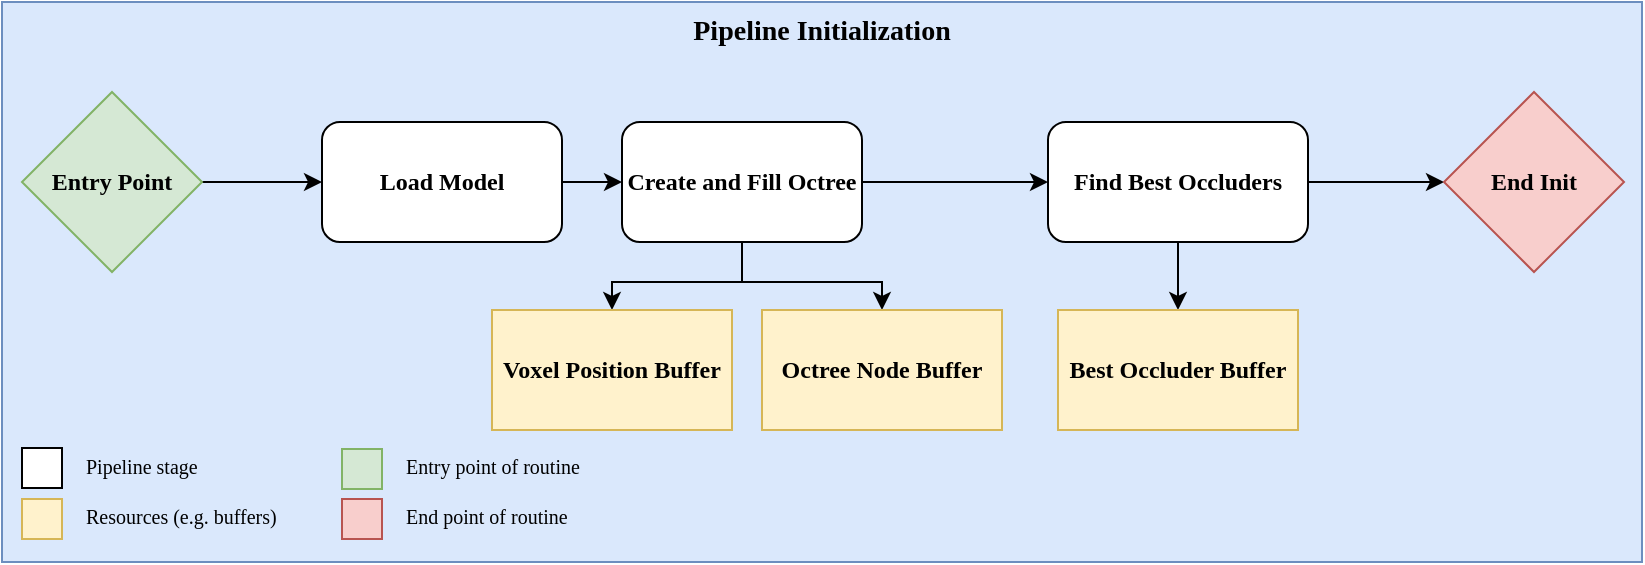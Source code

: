 <mxfile version="24.7.1" type="device" pages="3">
  <diagram name="Pipeline Init" id="s8EyHswmJlwBS4ZVKl2n">
    <mxGraphModel dx="1831" dy="637" grid="1" gridSize="10" guides="1" tooltips="1" connect="1" arrows="1" fold="1" page="1" pageScale="1" pageWidth="827" pageHeight="1169" math="0" shadow="0">
      <root>
        <mxCell id="0" />
        <mxCell id="1" parent="0" />
        <mxCell id="OjHFjzKjsaAXr-ZGQnza-13" value="&lt;b&gt;&lt;font style=&quot;font-size: 14px;&quot; face=&quot;Lexend&quot;&gt;Pipeline Initialization&lt;/font&gt;&lt;/b&gt;" style="rounded=0;whiteSpace=wrap;html=1;fillColor=#dae8fc;strokeColor=#6c8ebf;verticalAlign=top;" vertex="1" parent="1">
          <mxGeometry x="-50" y="100" width="820" height="280" as="geometry" />
        </mxCell>
        <mxCell id="OjHFjzKjsaAXr-ZGQnza-5" value="" style="edgeStyle=orthogonalEdgeStyle;rounded=0;orthogonalLoop=1;jettySize=auto;html=1;" edge="1" parent="1" source="OjHFjzKjsaAXr-ZGQnza-1" target="OjHFjzKjsaAXr-ZGQnza-4">
          <mxGeometry relative="1" as="geometry" />
        </mxCell>
        <mxCell id="OjHFjzKjsaAXr-ZGQnza-10" value="" style="edgeStyle=orthogonalEdgeStyle;rounded=0;orthogonalLoop=1;jettySize=auto;html=1;" edge="1" parent="1" source="OjHFjzKjsaAXr-ZGQnza-1" target="OjHFjzKjsaAXr-ZGQnza-9">
          <mxGeometry relative="1" as="geometry" />
        </mxCell>
        <mxCell id="OjHFjzKjsaAXr-ZGQnza-12" style="edgeStyle=orthogonalEdgeStyle;rounded=0;orthogonalLoop=1;jettySize=auto;html=1;entryX=0.5;entryY=0;entryDx=0;entryDy=0;" edge="1" parent="1" source="OjHFjzKjsaAXr-ZGQnza-1" target="OjHFjzKjsaAXr-ZGQnza-11">
          <mxGeometry relative="1" as="geometry" />
        </mxCell>
        <mxCell id="OjHFjzKjsaAXr-ZGQnza-1" value="&lt;b&gt;&lt;font data-font-src=&quot;https://fonts.googleapis.com/css?family=Lexend&quot; face=&quot;Lexend&quot;&gt;Create and Fill Octree&lt;/font&gt;&lt;/b&gt;" style="rounded=1;whiteSpace=wrap;html=1;" vertex="1" parent="1">
          <mxGeometry x="260" y="160" width="120" height="60" as="geometry" />
        </mxCell>
        <mxCell id="OjHFjzKjsaAXr-ZGQnza-3" value="" style="edgeStyle=orthogonalEdgeStyle;rounded=0;orthogonalLoop=1;jettySize=auto;html=1;" edge="1" parent="1" source="OjHFjzKjsaAXr-ZGQnza-2" target="OjHFjzKjsaAXr-ZGQnza-1">
          <mxGeometry relative="1" as="geometry" />
        </mxCell>
        <mxCell id="OjHFjzKjsaAXr-ZGQnza-2" value="&lt;b&gt;&lt;font data-font-src=&quot;https://fonts.googleapis.com/css?family=Lexend&quot; face=&quot;Lexend&quot;&gt;Load Model&lt;/font&gt;&lt;/b&gt;" style="rounded=1;whiteSpace=wrap;html=1;" vertex="1" parent="1">
          <mxGeometry x="110" y="160" width="120" height="60" as="geometry" />
        </mxCell>
        <mxCell id="OjHFjzKjsaAXr-ZGQnza-8" style="edgeStyle=orthogonalEdgeStyle;rounded=0;orthogonalLoop=1;jettySize=auto;html=1;entryX=0.5;entryY=0;entryDx=0;entryDy=0;" edge="1" parent="1" source="OjHFjzKjsaAXr-ZGQnza-4" target="OjHFjzKjsaAXr-ZGQnza-7">
          <mxGeometry relative="1" as="geometry" />
        </mxCell>
        <mxCell id="kxgsmtMLmNuD3zFdJa81-3" value="" style="edgeStyle=orthogonalEdgeStyle;rounded=0;orthogonalLoop=1;jettySize=auto;html=1;" edge="1" parent="1" source="OjHFjzKjsaAXr-ZGQnza-4" target="kxgsmtMLmNuD3zFdJa81-1">
          <mxGeometry relative="1" as="geometry" />
        </mxCell>
        <mxCell id="OjHFjzKjsaAXr-ZGQnza-4" value="&lt;b&gt;&lt;font data-font-src=&quot;https://fonts.googleapis.com/css?family=Lexend&quot; face=&quot;Lexend&quot;&gt;Find Best Occluders&lt;/font&gt;&lt;/b&gt;" style="rounded=1;whiteSpace=wrap;html=1;" vertex="1" parent="1">
          <mxGeometry x="473" y="160" width="130" height="60" as="geometry" />
        </mxCell>
        <mxCell id="OjHFjzKjsaAXr-ZGQnza-7" value="&lt;font face=&quot;Lexend&quot;&gt;&lt;b&gt;Best Occluder Buffer&lt;/b&gt;&lt;/font&gt;" style="rounded=0;whiteSpace=wrap;html=1;fillColor=#fff2cc;strokeColor=#d6b656;" vertex="1" parent="1">
          <mxGeometry x="478" y="254" width="120" height="60" as="geometry" />
        </mxCell>
        <mxCell id="OjHFjzKjsaAXr-ZGQnza-9" value="&lt;font face=&quot;Lexend&quot;&gt;&lt;b&gt;Voxel Position Buffer&lt;/b&gt;&lt;/font&gt;" style="rounded=0;whiteSpace=wrap;html=1;fillColor=#fff2cc;strokeColor=#d6b656;" vertex="1" parent="1">
          <mxGeometry x="195" y="254" width="120" height="60" as="geometry" />
        </mxCell>
        <mxCell id="OjHFjzKjsaAXr-ZGQnza-11" value="&lt;font face=&quot;Lexend&quot;&gt;&lt;b&gt;Octree Node Buffer&lt;/b&gt;&lt;/font&gt;" style="rounded=0;whiteSpace=wrap;html=1;fillColor=#fff2cc;strokeColor=#d6b656;" vertex="1" parent="1">
          <mxGeometry x="330" y="254" width="120" height="60" as="geometry" />
        </mxCell>
        <mxCell id="OjHFjzKjsaAXr-ZGQnza-16" style="edgeStyle=orthogonalEdgeStyle;rounded=0;orthogonalLoop=1;jettySize=auto;html=1;entryX=0;entryY=0.5;entryDx=0;entryDy=0;" edge="1" parent="1" source="OjHFjzKjsaAXr-ZGQnza-15" target="OjHFjzKjsaAXr-ZGQnza-2">
          <mxGeometry relative="1" as="geometry" />
        </mxCell>
        <mxCell id="OjHFjzKjsaAXr-ZGQnza-15" value="&lt;font data-font-src=&quot;https://fonts.googleapis.com/css?family=Lexend&quot; face=&quot;Lexend&quot;&gt;&lt;b&gt;Entry Point&lt;/b&gt;&lt;/font&gt;" style="rhombus;whiteSpace=wrap;html=1;fillColor=#d5e8d4;strokeColor=#82b366;" vertex="1" parent="1">
          <mxGeometry x="-40" y="145" width="90" height="90" as="geometry" />
        </mxCell>
        <mxCell id="kxgsmtMLmNuD3zFdJa81-1" value="&lt;font data-font-src=&quot;https://fonts.googleapis.com/css?family=Lexend&quot; face=&quot;Lexend&quot;&gt;&lt;b&gt;End Init&lt;/b&gt;&lt;/font&gt;" style="rhombus;whiteSpace=wrap;html=1;fillColor=#f8cecc;strokeColor=#b85450;" vertex="1" parent="1">
          <mxGeometry x="671" y="145" width="90" height="90" as="geometry" />
        </mxCell>
        <mxCell id="B5mT4zEVgcLbJ1oBkHXF-1" value="" style="whiteSpace=wrap;html=1;aspect=fixed;fillColor=#fff2cc;strokeColor=#d6b656;" vertex="1" parent="1">
          <mxGeometry x="-40" y="348.5" width="20" height="20" as="geometry" />
        </mxCell>
        <mxCell id="B5mT4zEVgcLbJ1oBkHXF-2" value="" style="whiteSpace=wrap;html=1;aspect=fixed;fillColor=#d5e8d4;strokeColor=#82b366;" vertex="1" parent="1">
          <mxGeometry x="120" y="323.5" width="20" height="20" as="geometry" />
        </mxCell>
        <mxCell id="B5mT4zEVgcLbJ1oBkHXF-3" value="" style="whiteSpace=wrap;html=1;aspect=fixed;fillColor=#f8cecc;strokeColor=#b85450;" vertex="1" parent="1">
          <mxGeometry x="120" y="348.5" width="20" height="20" as="geometry" />
        </mxCell>
        <mxCell id="B5mT4zEVgcLbJ1oBkHXF-4" value="&lt;font style=&quot;font-size: 10px;&quot; data-font-src=&quot;https://fonts.googleapis.com/css?family=Lexend&quot; face=&quot;Lexend&quot;&gt;Resources (e.g. buffers)&lt;/font&gt;" style="text;html=1;align=left;verticalAlign=middle;whiteSpace=wrap;rounded=0;" vertex="1" parent="1">
          <mxGeometry x="-10" y="345.5" width="130" height="23" as="geometry" />
        </mxCell>
        <mxCell id="B5mT4zEVgcLbJ1oBkHXF-5" value="&lt;font style=&quot;font-size: 10px;&quot; data-font-src=&quot;https://fonts.googleapis.com/css?family=Lexend&quot; face=&quot;Lexend&quot;&gt;Entry point of routine&lt;/font&gt;" style="text;html=1;align=left;verticalAlign=middle;whiteSpace=wrap;rounded=0;" vertex="1" parent="1">
          <mxGeometry x="150" y="320.5" width="110" height="23" as="geometry" />
        </mxCell>
        <mxCell id="B5mT4zEVgcLbJ1oBkHXF-6" value="&lt;font style=&quot;font-size: 10px;&quot; data-font-src=&quot;https://fonts.googleapis.com/css?family=Lexend&quot; face=&quot;Lexend&quot;&gt;End point of routine&lt;/font&gt;" style="text;html=1;align=left;verticalAlign=middle;whiteSpace=wrap;rounded=0;" vertex="1" parent="1">
          <mxGeometry x="150" y="345.5" width="110" height="23" as="geometry" />
        </mxCell>
        <mxCell id="B5mT4zEVgcLbJ1oBkHXF-7" value="" style="whiteSpace=wrap;html=1;aspect=fixed;" vertex="1" parent="1">
          <mxGeometry x="-40" y="323" width="20" height="20" as="geometry" />
        </mxCell>
        <mxCell id="B5mT4zEVgcLbJ1oBkHXF-8" value="&lt;font style=&quot;font-size: 10px;&quot; data-font-src=&quot;https://fonts.googleapis.com/css?family=Lexend&quot; face=&quot;Lexend&quot;&gt;Pipeline stage&lt;/font&gt;" style="text;html=1;align=left;verticalAlign=middle;whiteSpace=wrap;rounded=0;" vertex="1" parent="1">
          <mxGeometry x="-10" y="320" width="130" height="23" as="geometry" />
        </mxCell>
      </root>
    </mxGraphModel>
  </diagram>
  <diagram id="qzJxNX6m_sxs_M4oYTDe" name="Render-Loop">
    <mxGraphModel dx="1193" dy="756" grid="1" gridSize="10" guides="1" tooltips="1" connect="1" arrows="1" fold="1" page="1" pageScale="1" pageWidth="827" pageHeight="1169" math="0" shadow="0">
      <root>
        <mxCell id="0" />
        <mxCell id="1" parent="0" />
        <mxCell id="jeYpNLzd9Fhykxu15r9t-1" value="&lt;b&gt;&lt;font style=&quot;font-size: 14px;&quot; face=&quot;Lexend&quot;&gt;Render-Loop&lt;/font&gt;&lt;/b&gt;" style="rounded=0;whiteSpace=wrap;html=1;fillColor=#dae8fc;strokeColor=#6c8ebf;verticalAlign=top;" vertex="1" parent="1">
          <mxGeometry x="60" y="140" width="850" height="380" as="geometry" />
        </mxCell>
        <mxCell id="jeYpNLzd9Fhykxu15r9t-2" value="" style="edgeStyle=orthogonalEdgeStyle;rounded=0;orthogonalLoop=1;jettySize=auto;html=1;" edge="1" parent="1" source="jeYpNLzd9Fhykxu15r9t-3" target="jeYpNLzd9Fhykxu15r9t-5">
          <mxGeometry relative="1" as="geometry" />
        </mxCell>
        <mxCell id="jeYpNLzd9Fhykxu15r9t-3" value="&lt;b&gt;&lt;font data-font-src=&quot;https://fonts.googleapis.com/css?family=Lexend&quot; face=&quot;Lexend&quot;&gt;Begin Frame&lt;/font&gt;&lt;/b&gt;" style="rhombus;whiteSpace=wrap;html=1;fillColor=#d5e8d4;strokeColor=#82b366;" vertex="1" parent="1">
          <mxGeometry x="75" y="220" width="95" height="95" as="geometry" />
        </mxCell>
        <mxCell id="jeYpNLzd9Fhykxu15r9t-4" value="" style="edgeStyle=orthogonalEdgeStyle;rounded=0;orthogonalLoop=1;jettySize=auto;html=1;" edge="1" parent="1" source="jeYpNLzd9Fhykxu15r9t-5" target="jeYpNLzd9Fhykxu15r9t-7">
          <mxGeometry relative="1" as="geometry" />
        </mxCell>
        <mxCell id="jeYpNLzd9Fhykxu15r9t-5" value="&lt;font face=&quot;Lexend&quot;&gt;&lt;b&gt;Depth Pre-Pass&lt;/b&gt;&lt;/font&gt;" style="rounded=1;whiteSpace=wrap;html=1;" vertex="1" parent="1">
          <mxGeometry x="230" y="237.5" width="120" height="60" as="geometry" />
        </mxCell>
        <mxCell id="jeYpNLzd9Fhykxu15r9t-6" value="" style="edgeStyle=orthogonalEdgeStyle;rounded=0;orthogonalLoop=1;jettySize=auto;html=1;" edge="1" parent="1" source="jeYpNLzd9Fhykxu15r9t-7" target="jeYpNLzd9Fhykxu15r9t-9">
          <mxGeometry relative="1" as="geometry" />
        </mxCell>
        <mxCell id="kbrqKADouflPHe1mUyW6-5" style="edgeStyle=orthogonalEdgeStyle;rounded=0;orthogonalLoop=1;jettySize=auto;html=1;entryX=0.5;entryY=0;entryDx=0;entryDy=0;" edge="1" parent="1" source="jeYpNLzd9Fhykxu15r9t-7" target="kbrqKADouflPHe1mUyW6-2">
          <mxGeometry relative="1" as="geometry">
            <Array as="points">
              <mxPoint x="450" y="310" />
              <mxPoint x="135" y="310" />
            </Array>
          </mxGeometry>
        </mxCell>
        <mxCell id="jeYpNLzd9Fhykxu15r9t-7" value="&lt;font face=&quot;Lexend&quot;&gt;&lt;b&gt;HiZ-Creation&lt;/b&gt;&lt;/font&gt;" style="rounded=1;whiteSpace=wrap;html=1;" vertex="1" parent="1">
          <mxGeometry x="390" y="237.5" width="120" height="60" as="geometry" />
        </mxCell>
        <mxCell id="jeYpNLzd9Fhykxu15r9t-8" style="edgeStyle=orthogonalEdgeStyle;rounded=0;orthogonalLoop=1;jettySize=auto;html=1;entryX=0;entryY=0.5;entryDx=0;entryDy=0;" edge="1" parent="1" source="jeYpNLzd9Fhykxu15r9t-9" target="jeYpNLzd9Fhykxu15r9t-11">
          <mxGeometry relative="1" as="geometry">
            <Array as="points">
              <mxPoint x="620" y="320" />
              <mxPoint x="210" y="320" />
              <mxPoint x="210" y="370" />
            </Array>
          </mxGeometry>
        </mxCell>
        <mxCell id="jeYpNLzd9Fhykxu15r9t-9" value="&lt;font face=&quot;Lexend&quot;&gt;&lt;b&gt;Invoke Amplification Shader&lt;/b&gt;&lt;/font&gt;" style="rounded=1;whiteSpace=wrap;html=1;" vertex="1" parent="1">
          <mxGeometry x="560" y="237.5" width="120" height="60" as="geometry" />
        </mxCell>
        <mxCell id="kbrqKADouflPHe1mUyW6-21" value="" style="edgeStyle=orthogonalEdgeStyle;rounded=0;orthogonalLoop=1;jettySize=auto;html=1;" edge="1" parent="1" source="jeYpNLzd9Fhykxu15r9t-11" target="kbrqKADouflPHe1mUyW6-20">
          <mxGeometry relative="1" as="geometry" />
        </mxCell>
        <mxCell id="jeYpNLzd9Fhykxu15r9t-11" value="&lt;font face=&quot;Lexend&quot;&gt;&lt;b&gt;View-Frustum- &amp;amp; Occlusion-Culling&lt;/b&gt;&lt;/font&gt;" style="rounded=1;whiteSpace=wrap;html=1;" vertex="1" parent="1">
          <mxGeometry x="230" y="340" width="120" height="60" as="geometry" />
        </mxCell>
        <mxCell id="jeYpNLzd9Fhykxu15r9t-12" value="" style="edgeStyle=orthogonalEdgeStyle;rounded=0;orthogonalLoop=1;jettySize=auto;html=1;" edge="1" parent="1" source="jeYpNLzd9Fhykxu15r9t-13" target="jeYpNLzd9Fhykxu15r9t-15">
          <mxGeometry relative="1" as="geometry" />
        </mxCell>
        <mxCell id="jeYpNLzd9Fhykxu15r9t-13" value="&lt;font face=&quot;Lexend&quot;&gt;&lt;b&gt;Invoke Mesh Shader&lt;/b&gt;&lt;/font&gt;" style="rounded=1;whiteSpace=wrap;html=1;" vertex="1" parent="1">
          <mxGeometry x="450" y="340" width="120" height="60" as="geometry" />
        </mxCell>
        <mxCell id="jeYpNLzd9Fhykxu15r9t-14" value="" style="edgeStyle=orthogonalEdgeStyle;rounded=0;orthogonalLoop=1;jettySize=auto;html=1;" edge="1" parent="1" source="jeYpNLzd9Fhykxu15r9t-15" target="jeYpNLzd9Fhykxu15r9t-16">
          <mxGeometry relative="1" as="geometry" />
        </mxCell>
        <mxCell id="jeYpNLzd9Fhykxu15r9t-15" value="&lt;font face=&quot;Lexend&quot;&gt;&lt;b&gt;Draw Voxels&lt;/b&gt;&lt;/font&gt;" style="rounded=1;whiteSpace=wrap;html=1;" vertex="1" parent="1">
          <mxGeometry x="620" y="340" width="120" height="60" as="geometry" />
        </mxCell>
        <mxCell id="jeYpNLzd9Fhykxu15r9t-16" value="&lt;b&gt;&lt;font data-font-src=&quot;https://fonts.googleapis.com/css?family=Lexend&quot; face=&quot;Lexend&quot;&gt;End Frame&lt;/font&gt;&lt;/b&gt;" style="rhombus;whiteSpace=wrap;html=1;fillColor=#f8cecc;strokeColor=#b85450;" vertex="1" parent="1">
          <mxGeometry x="797" y="322.5" width="95" height="95" as="geometry" />
        </mxCell>
        <mxCell id="kbrqKADouflPHe1mUyW6-7" style="edgeStyle=orthogonalEdgeStyle;rounded=0;orthogonalLoop=1;jettySize=auto;html=1;entryX=0.5;entryY=0;entryDx=0;entryDy=0;" edge="1" parent="1" source="IBTaDe7iABE_4UY-7F9H-1" target="jeYpNLzd9Fhykxu15r9t-5">
          <mxGeometry relative="1" as="geometry" />
        </mxCell>
        <mxCell id="IBTaDe7iABE_4UY-7F9H-1" value="&lt;font data-font-src=&quot;https://fonts.googleapis.com/css?family=Lexend&quot; face=&quot;Lexend&quot;&gt;&lt;b&gt;Best Occluder Buffer&lt;/b&gt;&lt;/font&gt;" style="rounded=0;whiteSpace=wrap;html=1;fillColor=#fff2cc;strokeColor=#d6b656;" vertex="1" parent="1">
          <mxGeometry x="230" y="150" width="120" height="60" as="geometry" />
        </mxCell>
        <mxCell id="kbrqKADouflPHe1mUyW6-15" value="" style="edgeStyle=orthogonalEdgeStyle;rounded=0;orthogonalLoop=1;jettySize=auto;html=1;" edge="1" parent="1" source="IBTaDe7iABE_4UY-7F9H-2" target="IBTaDe7iABE_4UY-7F9H-3">
          <mxGeometry relative="1" as="geometry" />
        </mxCell>
        <mxCell id="IBTaDe7iABE_4UY-7F9H-2" value="&lt;font data-font-src=&quot;https://fonts.googleapis.com/css?family=Lexend&quot; face=&quot;Lexend&quot;&gt;&lt;b&gt;Octree Node Buffer&lt;/b&gt;&lt;/font&gt;" style="rounded=0;whiteSpace=wrap;html=1;fillColor=#fff2cc;strokeColor=#d6b656;" vertex="1" parent="1">
          <mxGeometry x="75" y="430" width="120" height="60" as="geometry" />
        </mxCell>
        <mxCell id="kbrqKADouflPHe1mUyW6-23" style="edgeStyle=orthogonalEdgeStyle;rounded=0;orthogonalLoop=1;jettySize=auto;html=1;entryX=0.5;entryY=1;entryDx=0;entryDy=0;" edge="1" parent="1" source="IBTaDe7iABE_4UY-7F9H-3" target="kbrqKADouflPHe1mUyW6-20">
          <mxGeometry relative="1" as="geometry" />
        </mxCell>
        <mxCell id="IBTaDe7iABE_4UY-7F9H-3" value="&lt;font data-font-src=&quot;https://fonts.googleapis.com/css?family=Lexend&quot; face=&quot;Lexend&quot;&gt;&lt;b&gt;Voxel Position Buffer&lt;/b&gt;&lt;/font&gt;" style="rounded=0;whiteSpace=wrap;html=1;fillColor=#fff2cc;strokeColor=#d6b656;" vertex="1" parent="1">
          <mxGeometry x="240" y="430" width="120" height="60" as="geometry" />
        </mxCell>
        <mxCell id="kbrqKADouflPHe1mUyW6-6" style="edgeStyle=orthogonalEdgeStyle;rounded=0;orthogonalLoop=1;jettySize=auto;html=1;" edge="1" parent="1" source="kbrqKADouflPHe1mUyW6-2">
          <mxGeometry relative="1" as="geometry">
            <mxPoint x="260" y="400" as="targetPoint" />
            <Array as="points">
              <mxPoint x="135" y="420" />
              <mxPoint x="260" y="420" />
              <mxPoint x="260" y="400" />
            </Array>
          </mxGeometry>
        </mxCell>
        <mxCell id="kbrqKADouflPHe1mUyW6-2" value="&lt;font data-font-src=&quot;https://fonts.googleapis.com/css?family=Lexend&quot; face=&quot;Lexend&quot;&gt;&lt;b&gt;HiZ-Pyramid&lt;/b&gt;&lt;/font&gt;" style="rounded=0;whiteSpace=wrap;html=1;fillColor=#fff2cc;strokeColor=#d6b656;" vertex="1" parent="1">
          <mxGeometry x="75" y="340" width="120" height="60" as="geometry" />
        </mxCell>
        <mxCell id="kbrqKADouflPHe1mUyW6-22" value="" style="edgeStyle=orthogonalEdgeStyle;rounded=0;orthogonalLoop=1;jettySize=auto;html=1;" edge="1" parent="1" source="kbrqKADouflPHe1mUyW6-20" target="jeYpNLzd9Fhykxu15r9t-13">
          <mxGeometry relative="1" as="geometry" />
        </mxCell>
        <mxCell id="kbrqKADouflPHe1mUyW6-20" value="" style="triangle;whiteSpace=wrap;html=1;" vertex="1" parent="1">
          <mxGeometry x="390" y="354" width="24" height="32" as="geometry" />
        </mxCell>
        <mxCell id="sOSfwFV2Xb0-d1v2cXtI-1" value="" style="whiteSpace=wrap;html=1;aspect=fixed;fillColor=#fff2cc;strokeColor=#d6b656;" vertex="1" parent="1">
          <mxGeometry x="520" y="493" width="20" height="20" as="geometry" />
        </mxCell>
        <mxCell id="sOSfwFV2Xb0-d1v2cXtI-3" value="" style="whiteSpace=wrap;html=1;aspect=fixed;fillColor=#d5e8d4;strokeColor=#82b366;" vertex="1" parent="1">
          <mxGeometry x="680" y="468" width="20" height="20" as="geometry" />
        </mxCell>
        <mxCell id="sOSfwFV2Xb0-d1v2cXtI-4" value="" style="whiteSpace=wrap;html=1;aspect=fixed;fillColor=#f8cecc;strokeColor=#b85450;" vertex="1" parent="1">
          <mxGeometry x="680" y="493" width="20" height="20" as="geometry" />
        </mxCell>
        <mxCell id="sOSfwFV2Xb0-d1v2cXtI-5" value="&lt;font style=&quot;font-size: 10px;&quot; data-font-src=&quot;https://fonts.googleapis.com/css?family=Lexend&quot; face=&quot;Lexend&quot;&gt;Resources (e.g. buffers)&lt;/font&gt;" style="text;html=1;align=left;verticalAlign=middle;whiteSpace=wrap;rounded=0;" vertex="1" parent="1">
          <mxGeometry x="550" y="490" width="130" height="23" as="geometry" />
        </mxCell>
        <mxCell id="sOSfwFV2Xb0-d1v2cXtI-6" value="&lt;font style=&quot;font-size: 10px;&quot; data-font-src=&quot;https://fonts.googleapis.com/css?family=Lexend&quot; face=&quot;Lexend&quot;&gt;Entry point of routine&lt;/font&gt;" style="text;html=1;align=left;verticalAlign=middle;whiteSpace=wrap;rounded=0;" vertex="1" parent="1">
          <mxGeometry x="710" y="465" width="110" height="23" as="geometry" />
        </mxCell>
        <mxCell id="sOSfwFV2Xb0-d1v2cXtI-7" value="&lt;font style=&quot;font-size: 10px;&quot; data-font-src=&quot;https://fonts.googleapis.com/css?family=Lexend&quot; face=&quot;Lexend&quot;&gt;End point of routine&lt;/font&gt;" style="text;html=1;align=left;verticalAlign=middle;whiteSpace=wrap;rounded=0;" vertex="1" parent="1">
          <mxGeometry x="710" y="490" width="110" height="23" as="geometry" />
        </mxCell>
        <mxCell id="sOSfwFV2Xb0-d1v2cXtI-8" value="" style="whiteSpace=wrap;html=1;aspect=fixed;" vertex="1" parent="1">
          <mxGeometry x="520" y="467.5" width="20" height="20" as="geometry" />
        </mxCell>
        <mxCell id="sOSfwFV2Xb0-d1v2cXtI-9" value="&lt;font style=&quot;font-size: 10px;&quot; data-font-src=&quot;https://fonts.googleapis.com/css?family=Lexend&quot; face=&quot;Lexend&quot;&gt;Pipeline stage&lt;/font&gt;" style="text;html=1;align=left;verticalAlign=middle;whiteSpace=wrap;rounded=0;" vertex="1" parent="1">
          <mxGeometry x="550" y="464.5" width="130" height="23" as="geometry" />
        </mxCell>
      </root>
    </mxGraphModel>
  </diagram>
  <diagram id="PH2ADpGNx6rv9U-M5rkG" name="Octree Node Buffer">
    <mxGraphModel dx="1590" dy="484" grid="1" gridSize="10" guides="1" tooltips="1" connect="1" arrows="1" fold="1" page="1" pageScale="1" pageWidth="827" pageHeight="1169" math="0" shadow="0">
      <root>
        <mxCell id="0" />
        <mxCell id="1" parent="0" />
        <mxCell id="9ypEuFz8uEkBkYpkdbPo-1" value="&lt;b&gt;&lt;font data-font-src=&quot;https://fonts.googleapis.com/css?family=Lexend&quot; face=&quot;Lexend&quot;&gt;Voxel Position Buffer&lt;/font&gt;&lt;/b&gt;" style="rounded=0;whiteSpace=wrap;html=1;verticalAlign=top;fillColor=#dae8fc;strokeColor=#6c8ebf;" vertex="1" parent="1">
          <mxGeometry x="-20" y="250" width="660" height="140" as="geometry" />
        </mxCell>
        <mxCell id="9ypEuFz8uEkBkYpkdbPo-2" value="&lt;b&gt;&lt;font data-font-src=&quot;https://fonts.googleapis.com/css?family=Lexend&quot; face=&quot;Lexend&quot;&gt;x: 3&lt;/font&gt;&lt;/b&gt;&lt;div&gt;&lt;b&gt;&lt;font data-font-src=&quot;https://fonts.googleapis.com/css?family=Lexend&quot; face=&quot;Lexend&quot;&gt;y: 3&lt;/font&gt;&lt;/b&gt;&lt;/div&gt;&lt;div&gt;&lt;b&gt;&lt;font data-font-src=&quot;https://fonts.googleapis.com/css?family=Lexend&quot; face=&quot;Lexend&quot;&gt;z: 5&lt;/font&gt;&lt;/b&gt;&lt;/div&gt;" style="rounded=0;whiteSpace=wrap;html=1;fillColor=#f8cecc;strokeColor=#b85450;" vertex="1" parent="1">
          <mxGeometry x="100" y="285" width="30" height="50" as="geometry" />
        </mxCell>
        <mxCell id="9ypEuFz8uEkBkYpkdbPo-3" value="&lt;b&gt;&lt;font data-font-src=&quot;https://fonts.googleapis.com/css?family=Lexend&quot; face=&quot;Lexend&quot;&gt;x: 3&lt;/font&gt;&lt;/b&gt;&lt;div&gt;&lt;b&gt;&lt;font data-font-src=&quot;https://fonts.googleapis.com/css?family=Lexend&quot; face=&quot;Lexend&quot;&gt;y: 3&lt;/font&gt;&lt;/b&gt;&lt;/div&gt;&lt;div&gt;&lt;b&gt;&lt;font data-font-src=&quot;https://fonts.googleapis.com/css?family=Lexend&quot; face=&quot;Lexend&quot;&gt;z: 6&lt;/font&gt;&lt;/b&gt;&lt;/div&gt;" style="rounded=0;whiteSpace=wrap;html=1;fillColor=#f8cecc;strokeColor=#b85450;" vertex="1" parent="1">
          <mxGeometry x="130" y="285" width="30" height="50" as="geometry" />
        </mxCell>
        <mxCell id="9ypEuFz8uEkBkYpkdbPo-4" value="&lt;b&gt;&lt;font data-font-src=&quot;https://fonts.googleapis.com/css?family=Lexend&quot; face=&quot;Lexend&quot;&gt;x: 3&lt;/font&gt;&lt;/b&gt;&lt;div&gt;&lt;b&gt;&lt;font data-font-src=&quot;https://fonts.googleapis.com/css?family=Lexend&quot; face=&quot;Lexend&quot;&gt;y: 3&lt;/font&gt;&lt;/b&gt;&lt;/div&gt;&lt;div&gt;&lt;b&gt;&lt;font data-font-src=&quot;https://fonts.googleapis.com/css?family=Lexend&quot; face=&quot;Lexend&quot;&gt;z: 7&lt;/font&gt;&lt;/b&gt;&lt;/div&gt;" style="rounded=0;whiteSpace=wrap;html=1;fillColor=#f8cecc;strokeColor=#b85450;" vertex="1" parent="1">
          <mxGeometry x="160" y="285" width="30" height="50" as="geometry" />
        </mxCell>
        <mxCell id="9ypEuFz8uEkBkYpkdbPo-5" value="&lt;b&gt;&lt;font data-font-src=&quot;https://fonts.googleapis.com/css?family=Lexend&quot; face=&quot;Lexend&quot;&gt;x: 3&lt;/font&gt;&lt;/b&gt;&lt;div&gt;&lt;b&gt;&lt;font data-font-src=&quot;https://fonts.googleapis.com/css?family=Lexend&quot; face=&quot;Lexend&quot;&gt;y: 3&lt;/font&gt;&lt;/b&gt;&lt;/div&gt;&lt;div&gt;&lt;b&gt;&lt;font data-font-src=&quot;https://fonts.googleapis.com/css?family=Lexend&quot; face=&quot;Lexend&quot;&gt;z: 8&lt;/font&gt;&lt;/b&gt;&lt;/div&gt;" style="rounded=0;whiteSpace=wrap;html=1;fillColor=#f8cecc;strokeColor=#b85450;" vertex="1" parent="1">
          <mxGeometry x="190" y="285" width="30" height="50" as="geometry" />
        </mxCell>
        <mxCell id="9ypEuFz8uEkBkYpkdbPo-6" value="&lt;b&gt;&lt;font data-font-src=&quot;https://fonts.googleapis.com/css?family=Lexend&quot; face=&quot;Lexend&quot;&gt;x: 3&lt;/font&gt;&lt;/b&gt;&lt;div&gt;&lt;b&gt;&lt;font data-font-src=&quot;https://fonts.googleapis.com/css?family=Lexend&quot; face=&quot;Lexend&quot;&gt;y: 4&lt;/font&gt;&lt;/b&gt;&lt;/div&gt;&lt;div&gt;&lt;b&gt;&lt;font data-font-src=&quot;https://fonts.googleapis.com/css?family=Lexend&quot; face=&quot;Lexend&quot;&gt;z: 5&lt;/font&gt;&lt;/b&gt;&lt;/div&gt;" style="rounded=0;whiteSpace=wrap;html=1;fillColor=#e1d5e7;strokeColor=#9673a6;" vertex="1" parent="1">
          <mxGeometry x="220" y="285" width="30" height="50" as="geometry" />
        </mxCell>
        <mxCell id="9ypEuFz8uEkBkYpkdbPo-7" value="&lt;b&gt;&lt;font data-font-src=&quot;https://fonts.googleapis.com/css?family=Lexend&quot; face=&quot;Lexend&quot;&gt;x: 3&lt;/font&gt;&lt;/b&gt;&lt;div&gt;&lt;b&gt;&lt;font data-font-src=&quot;https://fonts.googleapis.com/css?family=Lexend&quot; face=&quot;Lexend&quot;&gt;y: 4&lt;/font&gt;&lt;/b&gt;&lt;/div&gt;&lt;div&gt;&lt;b&gt;&lt;font data-font-src=&quot;https://fonts.googleapis.com/css?family=Lexend&quot; face=&quot;Lexend&quot;&gt;z: 6&lt;/font&gt;&lt;/b&gt;&lt;/div&gt;" style="rounded=0;whiteSpace=wrap;html=1;fillColor=#e1d5e7;strokeColor=#9673a6;" vertex="1" parent="1">
          <mxGeometry x="250" y="285" width="30" height="50" as="geometry" />
        </mxCell>
        <mxCell id="9ypEuFz8uEkBkYpkdbPo-8" value="&lt;b&gt;&lt;font data-font-src=&quot;https://fonts.googleapis.com/css?family=Lexend&quot; face=&quot;Lexend&quot;&gt;x: 3&lt;/font&gt;&lt;/b&gt;&lt;div&gt;&lt;b&gt;&lt;font data-font-src=&quot;https://fonts.googleapis.com/css?family=Lexend&quot; face=&quot;Lexend&quot;&gt;y: 4&lt;/font&gt;&lt;/b&gt;&lt;/div&gt;&lt;div&gt;&lt;b&gt;&lt;font data-font-src=&quot;https://fonts.googleapis.com/css?family=Lexend&quot; face=&quot;Lexend&quot;&gt;z: 7&lt;/font&gt;&lt;/b&gt;&lt;/div&gt;" style="rounded=0;whiteSpace=wrap;html=1;fillColor=#e1d5e7;strokeColor=#9673a6;" vertex="1" parent="1">
          <mxGeometry x="280" y="285" width="30" height="50" as="geometry" />
        </mxCell>
        <mxCell id="9ypEuFz8uEkBkYpkdbPo-9" value="&lt;b&gt;&lt;font data-font-src=&quot;https://fonts.googleapis.com/css?family=Lexend&quot; face=&quot;Lexend&quot;&gt;x: 3&lt;/font&gt;&lt;/b&gt;&lt;div&gt;&lt;b&gt;&lt;font data-font-src=&quot;https://fonts.googleapis.com/css?family=Lexend&quot; face=&quot;Lexend&quot;&gt;y: 4&lt;/font&gt;&lt;/b&gt;&lt;/div&gt;&lt;div&gt;&lt;b&gt;&lt;font data-font-src=&quot;https://fonts.googleapis.com/css?family=Lexend&quot; face=&quot;Lexend&quot;&gt;z: 8&lt;/font&gt;&lt;/b&gt;&lt;/div&gt;" style="rounded=0;whiteSpace=wrap;html=1;fillColor=#e1d5e7;strokeColor=#9673a6;" vertex="1" parent="1">
          <mxGeometry x="310" y="285" width="30" height="50" as="geometry" />
        </mxCell>
        <mxCell id="9ypEuFz8uEkBkYpkdbPo-18" value="&lt;b&gt;&lt;font data-font-src=&quot;https://fonts.googleapis.com/css?family=Lexend&quot; face=&quot;Lexend&quot;&gt;x: 3&lt;/font&gt;&lt;/b&gt;&lt;div&gt;&lt;b&gt;&lt;font data-font-src=&quot;https://fonts.googleapis.com/css?family=Lexend&quot; face=&quot;Lexend&quot;&gt;y: 5&lt;/font&gt;&lt;/b&gt;&lt;/div&gt;&lt;div&gt;&lt;b&gt;&lt;font data-font-src=&quot;https://fonts.googleapis.com/css?family=Lexend&quot; face=&quot;Lexend&quot;&gt;z: 5&lt;/font&gt;&lt;/b&gt;&lt;/div&gt;" style="rounded=0;whiteSpace=wrap;html=1;fillColor=#e1d5e7;strokeColor=#9673a6;" vertex="1" parent="1">
          <mxGeometry x="340" y="285" width="30" height="50" as="geometry" />
        </mxCell>
        <mxCell id="9ypEuFz8uEkBkYpkdbPo-19" value="&lt;b&gt;&lt;font data-font-src=&quot;https://fonts.googleapis.com/css?family=Lexend&quot; face=&quot;Lexend&quot;&gt;x: 3&lt;/font&gt;&lt;/b&gt;&lt;div&gt;&lt;b&gt;&lt;font data-font-src=&quot;https://fonts.googleapis.com/css?family=Lexend&quot; face=&quot;Lexend&quot;&gt;y: 5&lt;/font&gt;&lt;/b&gt;&lt;/div&gt;&lt;div&gt;&lt;b&gt;&lt;font data-font-src=&quot;https://fonts.googleapis.com/css?family=Lexend&quot; face=&quot;Lexend&quot;&gt;z: 6&lt;/font&gt;&lt;/b&gt;&lt;/div&gt;" style="rounded=0;whiteSpace=wrap;html=1;fillColor=#e1d5e7;strokeColor=#9673a6;" vertex="1" parent="1">
          <mxGeometry x="370" y="285" width="30" height="50" as="geometry" />
        </mxCell>
        <mxCell id="9ypEuFz8uEkBkYpkdbPo-20" value="&lt;b&gt;&lt;font data-font-src=&quot;https://fonts.googleapis.com/css?family=Lexend&quot; face=&quot;Lexend&quot;&gt;x: 3&lt;/font&gt;&lt;/b&gt;&lt;div&gt;&lt;b&gt;&lt;font data-font-src=&quot;https://fonts.googleapis.com/css?family=Lexend&quot; face=&quot;Lexend&quot;&gt;y: 5&lt;/font&gt;&lt;/b&gt;&lt;/div&gt;&lt;div&gt;&lt;b&gt;&lt;font data-font-src=&quot;https://fonts.googleapis.com/css?family=Lexend&quot; face=&quot;Lexend&quot;&gt;z: 7&lt;/font&gt;&lt;/b&gt;&lt;/div&gt;" style="rounded=0;whiteSpace=wrap;html=1;fillColor=#e1d5e7;strokeColor=#9673a6;" vertex="1" parent="1">
          <mxGeometry x="400" y="285" width="30" height="50" as="geometry" />
        </mxCell>
        <mxCell id="9ypEuFz8uEkBkYpkdbPo-21" value="&lt;b&gt;&lt;font data-font-src=&quot;https://fonts.googleapis.com/css?family=Lexend&quot; face=&quot;Lexend&quot;&gt;x: 3&lt;/font&gt;&lt;/b&gt;&lt;div&gt;&lt;b&gt;&lt;font data-font-src=&quot;https://fonts.googleapis.com/css?family=Lexend&quot; face=&quot;Lexend&quot;&gt;y: 5&lt;/font&gt;&lt;/b&gt;&lt;/div&gt;&lt;div&gt;&lt;b&gt;&lt;font data-font-src=&quot;https://fonts.googleapis.com/css?family=Lexend&quot; face=&quot;Lexend&quot;&gt;z: 8&lt;/font&gt;&lt;/b&gt;&lt;/div&gt;" style="rounded=0;whiteSpace=wrap;html=1;fillColor=#e1d5e7;strokeColor=#9673a6;" vertex="1" parent="1">
          <mxGeometry x="430" y="285" width="30" height="50" as="geometry" />
        </mxCell>
        <mxCell id="9ypEuFz8uEkBkYpkdbPo-22" value="&lt;b&gt;&lt;font data-font-src=&quot;https://fonts.googleapis.com/css?family=Lexend&quot; face=&quot;Lexend&quot;&gt;x: 3&lt;/font&gt;&lt;/b&gt;&lt;div&gt;&lt;b&gt;&lt;font data-font-src=&quot;https://fonts.googleapis.com/css?family=Lexend&quot; face=&quot;Lexend&quot;&gt;y: 6&lt;/font&gt;&lt;/b&gt;&lt;/div&gt;&lt;div&gt;&lt;b&gt;&lt;font data-font-src=&quot;https://fonts.googleapis.com/css?family=Lexend&quot; face=&quot;Lexend&quot;&gt;z: 5&lt;/font&gt;&lt;/b&gt;&lt;/div&gt;" style="rounded=0;whiteSpace=wrap;html=1;fillColor=#e1d5e7;strokeColor=#9673a6;" vertex="1" parent="1">
          <mxGeometry x="460" y="285" width="30" height="50" as="geometry" />
        </mxCell>
        <mxCell id="9ypEuFz8uEkBkYpkdbPo-23" value="&lt;b&gt;&lt;font data-font-src=&quot;https://fonts.googleapis.com/css?family=Lexend&quot; face=&quot;Lexend&quot;&gt;x: 3&lt;/font&gt;&lt;/b&gt;&lt;div&gt;&lt;b&gt;&lt;font data-font-src=&quot;https://fonts.googleapis.com/css?family=Lexend&quot; face=&quot;Lexend&quot;&gt;y: 6&lt;/font&gt;&lt;/b&gt;&lt;/div&gt;&lt;div&gt;&lt;b&gt;&lt;font data-font-src=&quot;https://fonts.googleapis.com/css?family=Lexend&quot; face=&quot;Lexend&quot;&gt;z: 6&lt;/font&gt;&lt;/b&gt;&lt;/div&gt;" style="rounded=0;whiteSpace=wrap;html=1;fillColor=#e1d5e7;strokeColor=#9673a6;" vertex="1" parent="1">
          <mxGeometry x="490" y="285" width="30" height="50" as="geometry" />
        </mxCell>
        <mxCell id="9ypEuFz8uEkBkYpkdbPo-24" value="&lt;b&gt;&lt;font data-font-src=&quot;https://fonts.googleapis.com/css?family=Lexend&quot; face=&quot;Lexend&quot;&gt;x: 3&lt;/font&gt;&lt;/b&gt;&lt;div&gt;&lt;b&gt;&lt;font data-font-src=&quot;https://fonts.googleapis.com/css?family=Lexend&quot; face=&quot;Lexend&quot;&gt;y: 6&lt;/font&gt;&lt;/b&gt;&lt;/div&gt;&lt;div&gt;&lt;b&gt;&lt;font data-font-src=&quot;https://fonts.googleapis.com/css?family=Lexend&quot; face=&quot;Lexend&quot;&gt;z: 7&lt;/font&gt;&lt;/b&gt;&lt;/div&gt;" style="rounded=0;whiteSpace=wrap;html=1;fillColor=#e1d5e7;strokeColor=#9673a6;" vertex="1" parent="1">
          <mxGeometry x="520" y="285" width="30" height="50" as="geometry" />
        </mxCell>
        <mxCell id="9ypEuFz8uEkBkYpkdbPo-25" value="&lt;b&gt;&lt;font data-font-src=&quot;https://fonts.googleapis.com/css?family=Lexend&quot; face=&quot;Lexend&quot;&gt;x: 3&lt;/font&gt;&lt;/b&gt;&lt;div&gt;&lt;b&gt;&lt;font data-font-src=&quot;https://fonts.googleapis.com/css?family=Lexend&quot; face=&quot;Lexend&quot;&gt;y: 6&lt;/font&gt;&lt;/b&gt;&lt;/div&gt;&lt;div&gt;&lt;b&gt;&lt;font data-font-src=&quot;https://fonts.googleapis.com/css?family=Lexend&quot; face=&quot;Lexend&quot;&gt;z: 8&lt;/font&gt;&lt;/b&gt;&lt;/div&gt;" style="rounded=0;whiteSpace=wrap;html=1;fillColor=#e1d5e7;strokeColor=#9673a6;" vertex="1" parent="1">
          <mxGeometry x="550" y="285" width="30" height="50" as="geometry" />
        </mxCell>
        <mxCell id="9ypEuFz8uEkBkYpkdbPo-26" value="&lt;font face=&quot;Lexend&quot;&gt;&lt;b&gt;. . .&lt;/b&gt;&lt;/font&gt;" style="rounded=0;whiteSpace=wrap;html=1;fillColor=#f5f5f5;strokeColor=#666666;fontColor=#333333;" vertex="1" parent="1">
          <mxGeometry x="580" y="285" width="30" height="50" as="geometry" />
        </mxCell>
        <mxCell id="9ypEuFz8uEkBkYpkdbPo-27" value="&lt;font face=&quot;Lexend&quot;&gt;&lt;b&gt;. . .&lt;/b&gt;&lt;/font&gt;" style="rounded=0;whiteSpace=wrap;html=1;fillColor=#f5f5f5;fontColor=#333333;strokeColor=#666666;" vertex="1" parent="1">
          <mxGeometry x="70" y="285" width="30" height="50" as="geometry" />
        </mxCell>
        <mxCell id="9ypEuFz8uEkBkYpkdbPo-29" value="&lt;font face=&quot;Lexend&quot;&gt;&lt;b&gt;. . .&lt;/b&gt;&lt;/font&gt;" style="rounded=0;whiteSpace=wrap;html=1;fillColor=#f5f5f5;strokeColor=#666666;fontColor=#333333;" vertex="1" parent="1">
          <mxGeometry x="70" y="341" width="30" height="25" as="geometry" />
        </mxCell>
        <mxCell id="9ypEuFz8uEkBkYpkdbPo-31" value="&lt;font face=&quot;Lexend&quot;&gt;&lt;b&gt;40&lt;/b&gt;&lt;/font&gt;" style="rounded=0;whiteSpace=wrap;html=1;fillColor=#f5f5f5;strokeColor=#666666;fontColor=#333333;" vertex="1" parent="1">
          <mxGeometry x="100" y="341" width="30" height="25" as="geometry" />
        </mxCell>
        <mxCell id="9ypEuFz8uEkBkYpkdbPo-32" value="&lt;font face=&quot;Lexend&quot;&gt;&lt;b&gt;41&lt;/b&gt;&lt;/font&gt;" style="rounded=0;whiteSpace=wrap;html=1;fillColor=#f5f5f5;strokeColor=#666666;fontColor=#333333;" vertex="1" parent="1">
          <mxGeometry x="130" y="341" width="30" height="25" as="geometry" />
        </mxCell>
        <mxCell id="9ypEuFz8uEkBkYpkdbPo-33" value="&lt;font face=&quot;Lexend&quot;&gt;&lt;b&gt;42&lt;/b&gt;&lt;/font&gt;" style="rounded=0;whiteSpace=wrap;html=1;fillColor=#f5f5f5;strokeColor=#666666;fontColor=#333333;" vertex="1" parent="1">
          <mxGeometry x="160" y="341" width="30" height="25" as="geometry" />
        </mxCell>
        <mxCell id="9ypEuFz8uEkBkYpkdbPo-34" value="&lt;font face=&quot;Lexend&quot;&gt;&lt;b&gt;43&lt;/b&gt;&lt;/font&gt;" style="rounded=0;whiteSpace=wrap;html=1;fillColor=#f5f5f5;strokeColor=#666666;fontColor=#333333;" vertex="1" parent="1">
          <mxGeometry x="190" y="341" width="30" height="25" as="geometry" />
        </mxCell>
        <mxCell id="9ypEuFz8uEkBkYpkdbPo-35" value="&lt;font face=&quot;Lexend&quot;&gt;&lt;b&gt;44&lt;/b&gt;&lt;/font&gt;" style="rounded=0;whiteSpace=wrap;html=1;fillColor=#f5f5f5;strokeColor=#666666;fontColor=#333333;" vertex="1" parent="1">
          <mxGeometry x="220" y="341" width="30" height="25" as="geometry" />
        </mxCell>
        <mxCell id="9ypEuFz8uEkBkYpkdbPo-36" value="&lt;font face=&quot;Lexend&quot;&gt;&lt;b&gt;45&lt;/b&gt;&lt;/font&gt;" style="rounded=0;whiteSpace=wrap;html=1;fillColor=#f5f5f5;strokeColor=#666666;fontColor=#333333;" vertex="1" parent="1">
          <mxGeometry x="250" y="341" width="30" height="25" as="geometry" />
        </mxCell>
        <mxCell id="9ypEuFz8uEkBkYpkdbPo-37" value="&lt;font face=&quot;Lexend&quot;&gt;&lt;b&gt;46&lt;/b&gt;&lt;/font&gt;" style="rounded=0;whiteSpace=wrap;html=1;fillColor=#f5f5f5;strokeColor=#666666;fontColor=#333333;" vertex="1" parent="1">
          <mxGeometry x="280" y="341" width="30" height="25" as="geometry" />
        </mxCell>
        <mxCell id="9ypEuFz8uEkBkYpkdbPo-38" value="&lt;font face=&quot;Lexend&quot;&gt;&lt;b&gt;47&lt;/b&gt;&lt;/font&gt;" style="rounded=0;whiteSpace=wrap;html=1;fillColor=#f5f5f5;strokeColor=#666666;fontColor=#333333;" vertex="1" parent="1">
          <mxGeometry x="310" y="341" width="30" height="25" as="geometry" />
        </mxCell>
        <mxCell id="9ypEuFz8uEkBkYpkdbPo-39" value="&lt;font face=&quot;Lexend&quot;&gt;&lt;b&gt;48&lt;/b&gt;&lt;/font&gt;" style="rounded=0;whiteSpace=wrap;html=1;fillColor=#f5f5f5;strokeColor=#666666;fontColor=#333333;" vertex="1" parent="1">
          <mxGeometry x="340" y="341" width="30" height="25" as="geometry" />
        </mxCell>
        <mxCell id="9ypEuFz8uEkBkYpkdbPo-40" value="&lt;font face=&quot;Lexend&quot;&gt;&lt;b&gt;49&lt;/b&gt;&lt;/font&gt;" style="rounded=0;whiteSpace=wrap;html=1;fillColor=#f5f5f5;strokeColor=#666666;fontColor=#333333;" vertex="1" parent="1">
          <mxGeometry x="370" y="341" width="30" height="25" as="geometry" />
        </mxCell>
        <mxCell id="9ypEuFz8uEkBkYpkdbPo-41" value="&lt;font face=&quot;Lexend&quot;&gt;&lt;b&gt;50&lt;/b&gt;&lt;/font&gt;" style="rounded=0;whiteSpace=wrap;html=1;fillColor=#f5f5f5;strokeColor=#666666;fontColor=#333333;" vertex="1" parent="1">
          <mxGeometry x="400" y="341" width="30" height="25" as="geometry" />
        </mxCell>
        <mxCell id="9ypEuFz8uEkBkYpkdbPo-42" value="&lt;font face=&quot;Lexend&quot;&gt;&lt;b&gt;51&lt;/b&gt;&lt;/font&gt;" style="rounded=0;whiteSpace=wrap;html=1;fillColor=#f5f5f5;strokeColor=#666666;fontColor=#333333;" vertex="1" parent="1">
          <mxGeometry x="430" y="341" width="30" height="25" as="geometry" />
        </mxCell>
        <mxCell id="9ypEuFz8uEkBkYpkdbPo-43" value="&lt;font face=&quot;Lexend&quot;&gt;&lt;b&gt;53&lt;/b&gt;&lt;/font&gt;" style="rounded=0;whiteSpace=wrap;html=1;fillColor=#f5f5f5;strokeColor=#666666;fontColor=#333333;" vertex="1" parent="1">
          <mxGeometry x="460" y="341" width="30" height="25" as="geometry" />
        </mxCell>
        <mxCell id="9ypEuFz8uEkBkYpkdbPo-44" value="&lt;font face=&quot;Lexend&quot;&gt;&lt;b&gt;54&lt;/b&gt;&lt;/font&gt;" style="rounded=0;whiteSpace=wrap;html=1;fillColor=#f5f5f5;strokeColor=#666666;fontColor=#333333;" vertex="1" parent="1">
          <mxGeometry x="490" y="341" width="30" height="25" as="geometry" />
        </mxCell>
        <mxCell id="9ypEuFz8uEkBkYpkdbPo-45" value="&lt;font face=&quot;Lexend&quot;&gt;&lt;b&gt;55&lt;/b&gt;&lt;/font&gt;" style="rounded=0;whiteSpace=wrap;html=1;fillColor=#f5f5f5;strokeColor=#666666;fontColor=#333333;" vertex="1" parent="1">
          <mxGeometry x="520" y="341" width="30" height="25" as="geometry" />
        </mxCell>
        <mxCell id="9ypEuFz8uEkBkYpkdbPo-46" value="&lt;font face=&quot;Lexend&quot;&gt;&lt;b&gt;56&lt;/b&gt;&lt;/font&gt;" style="rounded=0;whiteSpace=wrap;html=1;fillColor=#f5f5f5;strokeColor=#666666;fontColor=#333333;" vertex="1" parent="1">
          <mxGeometry x="550" y="341" width="30" height="25" as="geometry" />
        </mxCell>
        <mxCell id="9ypEuFz8uEkBkYpkdbPo-47" value="&lt;font face=&quot;Lexend&quot;&gt;&lt;b&gt;. . .&lt;/b&gt;&lt;/font&gt;" style="rounded=0;whiteSpace=wrap;html=1;fillColor=#f5f5f5;strokeColor=#666666;fontColor=#333333;" vertex="1" parent="1">
          <mxGeometry x="580" y="341" width="30" height="25" as="geometry" />
        </mxCell>
        <mxCell id="9ypEuFz8uEkBkYpkdbPo-48" value="&lt;font face=&quot;Lexend&quot;&gt;&lt;b&gt;Positions&lt;/b&gt;&lt;/font&gt;" style="text;html=1;align=center;verticalAlign=middle;whiteSpace=wrap;rounded=0;" vertex="1" parent="1">
          <mxGeometry x="-10" y="295" width="60" height="30" as="geometry" />
        </mxCell>
        <mxCell id="9ypEuFz8uEkBkYpkdbPo-49" value="&lt;font face=&quot;Lexend&quot;&gt;&lt;b&gt;Indices&lt;/b&gt;&lt;/font&gt;" style="text;html=1;align=center;verticalAlign=middle;whiteSpace=wrap;rounded=0;" vertex="1" parent="1">
          <mxGeometry x="-10" y="338.5" width="60" height="30" as="geometry" />
        </mxCell>
        <mxCell id="9ypEuFz8uEkBkYpkdbPo-50" value="&lt;b&gt;&lt;font data-font-src=&quot;https://fonts.googleapis.com/css?family=Lexend&quot; face=&quot;Lexend&quot;&gt;Octree Node Buffer&lt;/font&gt;&lt;/b&gt;" style="rounded=0;whiteSpace=wrap;html=1;verticalAlign=bottom;fillColor=#dae8fc;strokeColor=#6c8ebf;" vertex="1" parent="1">
          <mxGeometry x="-20" y="420" width="660" height="140" as="geometry" />
        </mxCell>
        <mxCell id="9ypEuFz8uEkBkYpkdbPo-52" value="&lt;font face=&quot;Lexend&quot;&gt;&lt;b&gt;1&lt;/b&gt;&lt;/font&gt;" style="rounded=0;whiteSpace=wrap;html=1;fillColor=#f5f5f5;strokeColor=#666666;fontColor=#333333;" vertex="1" parent="1">
          <mxGeometry x="140" y="512" width="110" height="25" as="geometry" />
        </mxCell>
        <mxCell id="9ypEuFz8uEkBkYpkdbPo-78" style="edgeStyle=orthogonalEdgeStyle;rounded=0;orthogonalLoop=1;jettySize=auto;html=1;" edge="1" parent="1" source="9ypEuFz8uEkBkYpkdbPo-70" target="9ypEuFz8uEkBkYpkdbPo-31">
          <mxGeometry relative="1" as="geometry">
            <Array as="points">
              <mxPoint x="195" y="400" />
              <mxPoint x="115" y="400" />
            </Array>
          </mxGeometry>
        </mxCell>
        <mxCell id="9ypEuFz8uEkBkYpkdbPo-79" style="edgeStyle=orthogonalEdgeStyle;rounded=0;orthogonalLoop=1;jettySize=auto;html=1;entryX=0.5;entryY=1;entryDx=0;entryDy=0;" edge="1" parent="1" source="9ypEuFz8uEkBkYpkdbPo-70" target="9ypEuFz8uEkBkYpkdbPo-34">
          <mxGeometry relative="1" as="geometry">
            <Array as="points">
              <mxPoint x="195" y="400" />
              <mxPoint x="205" y="400" />
            </Array>
          </mxGeometry>
        </mxCell>
        <mxCell id="9ypEuFz8uEkBkYpkdbPo-70" value="&lt;div&gt;&lt;font face=&quot;Lexend&quot;&gt;&lt;b&gt;nodeBounds: [...]&lt;/b&gt;&lt;/font&gt;&lt;/div&gt;&lt;font face=&quot;Lexend&quot;&gt;&lt;b&gt;startIndex: 40&lt;/b&gt;&lt;/font&gt;&lt;div&gt;&lt;font face=&quot;Lexend&quot;&gt;&lt;b&gt;numIndices: 4&lt;/b&gt;&lt;/font&gt;&lt;/div&gt;" style="rounded=0;whiteSpace=wrap;html=1;fillColor=#f8cecc;strokeColor=#b85450;" vertex="1" parent="1">
          <mxGeometry x="140" y="430" width="110" height="75" as="geometry" />
        </mxCell>
        <mxCell id="9ypEuFz8uEkBkYpkdbPo-72" value="&lt;font face=&quot;Lexend&quot;&gt;&lt;b&gt;2&lt;/b&gt;&lt;/font&gt;" style="rounded=0;whiteSpace=wrap;html=1;fillColor=#f5f5f5;strokeColor=#666666;fontColor=#333333;" vertex="1" parent="1">
          <mxGeometry x="260" y="512" width="110" height="25" as="geometry" />
        </mxCell>
        <mxCell id="9ypEuFz8uEkBkYpkdbPo-80" style="edgeStyle=orthogonalEdgeStyle;rounded=0;orthogonalLoop=1;jettySize=auto;html=1;" edge="1" parent="1" source="9ypEuFz8uEkBkYpkdbPo-73" target="9ypEuFz8uEkBkYpkdbPo-35">
          <mxGeometry relative="1" as="geometry">
            <Array as="points">
              <mxPoint x="315" y="400" />
              <mxPoint x="235" y="400" />
            </Array>
          </mxGeometry>
        </mxCell>
        <mxCell id="9ypEuFz8uEkBkYpkdbPo-81" style="edgeStyle=orthogonalEdgeStyle;rounded=0;orthogonalLoop=1;jettySize=auto;html=1;entryX=0.5;entryY=1;entryDx=0;entryDy=0;" edge="1" parent="1" source="9ypEuFz8uEkBkYpkdbPo-73" target="9ypEuFz8uEkBkYpkdbPo-47">
          <mxGeometry relative="1" as="geometry">
            <Array as="points">
              <mxPoint x="315" y="400" />
              <mxPoint x="595" y="400" />
            </Array>
          </mxGeometry>
        </mxCell>
        <mxCell id="9ypEuFz8uEkBkYpkdbPo-73" value="&lt;div&gt;&lt;font face=&quot;Lexend&quot;&gt;&lt;b&gt;nodeBounds: [...]&lt;/b&gt;&lt;/font&gt;&lt;/div&gt;&lt;font face=&quot;Lexend&quot;&gt;&lt;b&gt;startIndex: 44&lt;/b&gt;&lt;/font&gt;&lt;div&gt;&lt;font face=&quot;Lexend&quot;&gt;&lt;b&gt;numIndices: 64&lt;/b&gt;&lt;/font&gt;&lt;/div&gt;" style="rounded=0;whiteSpace=wrap;html=1;fillColor=#e1d5e7;strokeColor=#9673a6;" vertex="1" parent="1">
          <mxGeometry x="260" y="430" width="110" height="75" as="geometry" />
        </mxCell>
        <mxCell id="9ypEuFz8uEkBkYpkdbPo-74" value="&lt;font face=&quot;Lexend&quot;&gt;&lt;b&gt;3&lt;/b&gt;&lt;/font&gt;" style="rounded=0;whiteSpace=wrap;html=1;fillColor=#f5f5f5;strokeColor=#666666;fontColor=#333333;" vertex="1" parent="1">
          <mxGeometry x="380" y="512" width="110" height="25" as="geometry" />
        </mxCell>
        <mxCell id="9ypEuFz8uEkBkYpkdbPo-75" value="&lt;div&gt;&lt;font face=&quot;Lexend&quot;&gt;&lt;b&gt;nodeBounds: [...]&lt;/b&gt;&lt;/font&gt;&lt;/div&gt;&lt;font face=&quot;Lexend&quot;&gt;&lt;b&gt;startIndex: 108&lt;/b&gt;&lt;/font&gt;&lt;div&gt;&lt;font face=&quot;Lexend&quot;&gt;&lt;b&gt;numIndices: 64&lt;/b&gt;&lt;/font&gt;&lt;/div&gt;" style="rounded=0;whiteSpace=wrap;html=1;fillColor=#f5f5f5;strokeColor=#666666;fontColor=#333333;" vertex="1" parent="1">
          <mxGeometry x="380" y="430" width="110" height="75" as="geometry" />
        </mxCell>
        <mxCell id="9ypEuFz8uEkBkYpkdbPo-76" value="&lt;font face=&quot;Lexend&quot;&gt;&lt;b&gt;. . .&lt;/b&gt;&lt;/font&gt;" style="rounded=0;whiteSpace=wrap;html=1;fillColor=#f5f5f5;strokeColor=#666666;fontColor=#333333;" vertex="1" parent="1">
          <mxGeometry x="500" y="512" width="110" height="25" as="geometry" />
        </mxCell>
        <mxCell id="9ypEuFz8uEkBkYpkdbPo-77" value="&lt;div&gt;&lt;font face=&quot;Lexend&quot;&gt;&lt;b&gt;. . .&lt;/b&gt;&lt;/font&gt;&lt;/div&gt;" style="rounded=0;whiteSpace=wrap;html=1;fillColor=#f5f5f5;strokeColor=#666666;fontColor=#333333;" vertex="1" parent="1">
          <mxGeometry x="500" y="430" width="110" height="75" as="geometry" />
        </mxCell>
        <mxCell id="9ypEuFz8uEkBkYpkdbPo-82" value="&lt;font face=&quot;Lexend&quot;&gt;&lt;b&gt;0&lt;/b&gt;&lt;/font&gt;" style="rounded=0;whiteSpace=wrap;html=1;fillColor=#f5f5f5;strokeColor=#666666;fontColor=#333333;" vertex="1" parent="1">
          <mxGeometry x="20" y="512" width="110" height="25" as="geometry" />
        </mxCell>
        <mxCell id="9ypEuFz8uEkBkYpkdbPo-83" value="&lt;div&gt;&lt;font face=&quot;Lexend&quot;&gt;&lt;b&gt;nodeBounds: [...]&lt;/b&gt;&lt;/font&gt;&lt;/div&gt;&lt;font face=&quot;Lexend&quot;&gt;&lt;b&gt;startIndex: 0&lt;/b&gt;&lt;/font&gt;&lt;div&gt;&lt;font face=&quot;Lexend&quot;&gt;&lt;b&gt;numIndices: 40&lt;/b&gt;&lt;/font&gt;&lt;/div&gt;" style="rounded=0;whiteSpace=wrap;html=1;fillColor=#f5f5f5;strokeColor=#666666;fontColor=#333333;" vertex="1" parent="1">
          <mxGeometry x="20" y="430" width="110" height="75" as="geometry" />
        </mxCell>
      </root>
    </mxGraphModel>
  </diagram>
</mxfile>
